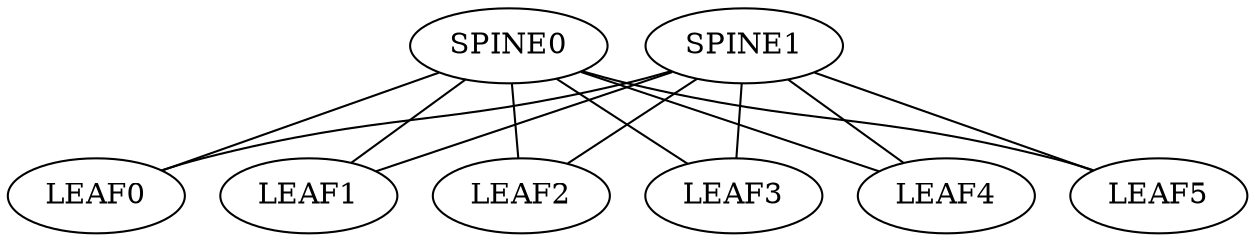 graph {
	SPINE0 [label=SPINE0]
	SPINE1 [label=SPINE1]
	LEAF0 [label=LEAF0]
	LEAF1 [label=LEAF1]
	LEAF2 [label=LEAF2]
	LEAF3 [label=LEAF3]
	LEAF4 [label=LEAF4]
	LEAF5 [label=LEAF5]
		SPINE0 -- LEAF0
		SPINE0 -- LEAF1
		SPINE0 -- LEAF2
		SPINE0 -- LEAF3
		SPINE0 -- LEAF4
		SPINE0 -- LEAF5
		SPINE1 -- LEAF0
		SPINE1 -- LEAF1
		SPINE1 -- LEAF2
		SPINE1 -- LEAF3
		SPINE1 -- LEAF4
		SPINE1 -- LEAF5
}